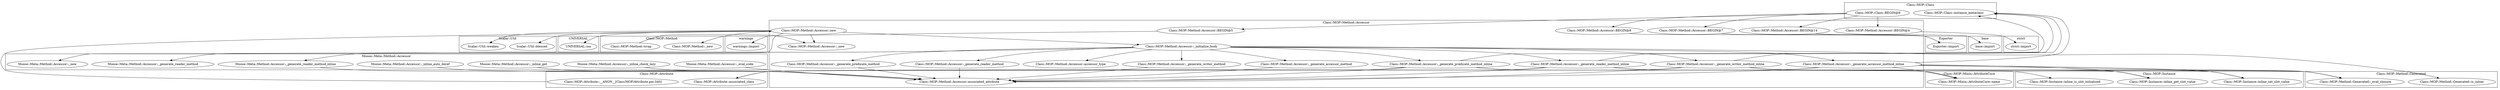 digraph {
graph [overlap=false]
subgraph cluster_warnings {
	label="warnings";
	"warnings::import";
}
subgraph cluster_Scalar_Util {
	label="Scalar::Util";
	"Scalar::Util::blessed";
	"Scalar::Util::weaken";
}
subgraph cluster_UNIVERSAL {
	label="UNIVERSAL";
	"UNIVERSAL::isa";
}
subgraph cluster_Class_MOP_Method_Accessor {
	label="Class::MOP::Method::Accessor";
	"Class::MOP::Method::Accessor::_generate_accessor_method_inline";
	"Class::MOP::Method::Accessor::_generate_writer_method_inline";
	"Class::MOP::Method::Accessor::_generate_predicate_method";
	"Class::MOP::Method::Accessor::_generate_accessor_method";
	"Class::MOP::Method::Accessor::_new";
	"Class::MOP::Method::Accessor::BEGIN@7";
	"Class::MOP::Method::Accessor::BEGIN@14";
	"Class::MOP::Method::Accessor::_initialize_body";
	"Class::MOP::Method::Accessor::accessor_type";
	"Class::MOP::Method::Accessor::BEGIN@5";
	"Class::MOP::Method::Accessor::BEGIN@8";
	"Class::MOP::Method::Accessor::_generate_reader_method_inline";
	"Class::MOP::Method::Accessor::_generate_reader_method";
	"Class::MOP::Method::Accessor::associated_attribute";
	"Class::MOP::Method::Accessor::_generate_writer_method";
	"Class::MOP::Method::Accessor::BEGIN@4";
	"Class::MOP::Method::Accessor::new";
	"Class::MOP::Method::Accessor::_generate_predicate_method_inline";
}
subgraph cluster_base {
	label="base";
	"base::import";
}
subgraph cluster_Class_MOP_Method_Generated {
	label="Class::MOP::Method::Generated";
	"Class::MOP::Method::Generated::_eval_closure";
	"Class::MOP::Method::Generated::is_inline";
}
subgraph cluster_strict {
	label="strict";
	"strict::import";
}
subgraph cluster_Class_MOP_Instance {
	label="Class::MOP::Instance";
	"Class::MOP::Instance::inline_is_slot_initialized";
	"Class::MOP::Instance::inline_get_slot_value";
	"Class::MOP::Instance::inline_set_slot_value";
}
subgraph cluster_Class_MOP_Class {
	label="Class::MOP::Class";
	"Class::MOP::Class::BEGIN@9";
	"Class::MOP::Class::instance_metaclass";
}
subgraph cluster_Exporter {
	label="Exporter";
	"Exporter::import";
}
subgraph cluster_Class_MOP_Attribute {
	label="Class::MOP::Attribute";
	"Class::MOP::Attribute::__ANON__[Class/MOP/Attribute.pm:340]";
	"Class::MOP::Attribute::associated_class";
}
subgraph cluster_Class_MOP_Mixin_AttributeCore {
	label="Class::MOP::Mixin::AttributeCore";
	"Class::MOP::Mixin::AttributeCore::name";
}
subgraph cluster_Moose_Meta_Method_Accessor {
	label="Moose::Meta::Method::Accessor";
	"Moose::Meta::Method::Accessor::_generate_reader_method_inline";
	"Moose::Meta::Method::Accessor::_inline_get";
	"Moose::Meta::Method::Accessor::_inline_auto_deref";
	"Moose::Meta::Method::Accessor::_generate_reader_method";
	"Moose::Meta::Method::Accessor::_eval_code";
	"Moose::Meta::Method::Accessor::_inline_check_lazy";
	"Moose::Meta::Method::Accessor::_new";
}
subgraph cluster_Class_MOP_Method {
	label="Class::MOP::Method";
	"Class::MOP::Method::_new";
	"Class::MOP::Method::wrap";
}
"Class::MOP::Method::Accessor::_initialize_body" -> "Class::MOP::Method::Accessor::_generate_predicate_method";
"Class::MOP::Method::Accessor::BEGIN@7" -> "Exporter::import";
"Class::MOP::Method::Accessor::BEGIN@8" -> "Exporter::import";
"Class::MOP::Method::Accessor::_generate_accessor_method_inline" -> "Class::MOP::Class::instance_metaclass";
"Class::MOP::Method::Accessor::_generate_writer_method_inline" -> "Class::MOP::Class::instance_metaclass";
"Class::MOP::Method::Accessor::_generate_reader_method_inline" -> "Class::MOP::Class::instance_metaclass";
"Class::MOP::Method::Accessor::_generate_predicate_method_inline" -> "Class::MOP::Class::instance_metaclass";
"Class::MOP::Class::BEGIN@9" -> "Class::MOP::Method::Accessor::BEGIN@7";
"Class::MOP::Method::wrap" -> "Class::MOP::Method::Accessor::_new";
"Class::MOP::Method::Accessor::new" -> "Class::MOP::Method::Accessor::_new";
"Class::MOP::Method::Accessor::new" -> "Class::MOP::Method::Accessor::_initialize_body";
"Class::MOP::Method::Accessor::_initialize_body" -> "Class::MOP::Method::Accessor::_generate_reader_method_inline";
"Class::MOP::Method::Accessor::new" -> "Scalar::Util::blessed";
"Class::MOP::Method::Accessor::_initialize_body" -> "Class::MOP::Method::Generated::is_inline";
"Class::MOP::Method::Accessor::_initialize_body" -> "Class::MOP::Method::Accessor::_generate_accessor_method_inline";
"Class::MOP::Method::Accessor::_generate_predicate_method_inline" -> "Class::MOP::Instance::inline_is_slot_initialized";
"Class::MOP::Class::BEGIN@9" -> "Class::MOP::Method::Accessor::BEGIN@5";
"Class::MOP::Method::Accessor::_initialize_body" -> "Class::MOP::Method::Accessor::_generate_reader_method";
"Class::MOP::Method::Accessor::_initialize_body" -> "Class::MOP::Method::Accessor::_generate_writer_method_inline";
"Class::MOP::Method::Accessor::_initialize_body" -> "Class::MOP::Method::Accessor::accessor_type";
"Class::MOP::Method::Accessor::_initialize_body" -> "Class::MOP::Method::Accessor::_generate_writer_method";
"Class::MOP::Method::Accessor::_initialize_body" -> "Moose::Meta::Method::Accessor::_generate_reader_method_inline";
"Class::MOP::Method::Accessor::new" -> "Scalar::Util::weaken";
"Class::MOP::Method::Accessor::_initialize_body" -> "Class::MOP::Method::Accessor::_generate_accessor_method";
"Class::MOP::Method::Accessor::new" -> "Class::MOP::Method::_new";
"Class::MOP::Method::Accessor::BEGIN@14" -> "base::import";
"Class::MOP::Method::Accessor::new" -> "UNIVERSAL::isa";
"Class::MOP::Class::BEGIN@9" -> "Class::MOP::Method::Accessor::BEGIN@8";
"Class::MOP::Method::Accessor::_generate_accessor_method_inline" -> "Class::MOP::Attribute::associated_class";
"Class::MOP::Method::Accessor::_generate_writer_method_inline" -> "Class::MOP::Attribute::associated_class";
"Class::MOP::Method::Accessor::_generate_reader_method_inline" -> "Class::MOP::Attribute::associated_class";
"Class::MOP::Method::Accessor::_generate_predicate_method_inline" -> "Class::MOP::Attribute::associated_class";
"Class::MOP::Method::Accessor::BEGIN@5" -> "warnings::import";
"Class::MOP::Method::Accessor::_generate_accessor_method_inline" -> "Class::MOP::Method::Generated::_eval_closure";
"Class::MOP::Method::Accessor::_generate_writer_method_inline" -> "Class::MOP::Method::Generated::_eval_closure";
"Class::MOP::Method::Accessor::_generate_reader_method_inline" -> "Class::MOP::Method::Generated::_eval_closure";
"Class::MOP::Method::Accessor::_generate_predicate_method_inline" -> "Class::MOP::Method::Generated::_eval_closure";
"Class::MOP::Class::BEGIN@9" -> "Class::MOP::Method::Accessor::BEGIN@14";
"Moose::Meta::Method::Accessor::_generate_reader_method_inline" -> "Class::MOP::Method::Accessor::associated_attribute";
"Class::MOP::Method::Accessor::_generate_accessor_method_inline" -> "Class::MOP::Method::Accessor::associated_attribute";
"Class::MOP::Method::Accessor::_generate_writer_method_inline" -> "Class::MOP::Method::Accessor::associated_attribute";
"Class::MOP::Method::Accessor::_generate_predicate_method" -> "Class::MOP::Method::Accessor::associated_attribute";
"Moose::Meta::Method::Accessor::_inline_auto_deref" -> "Class::MOP::Method::Accessor::associated_attribute";
"Class::MOP::Method::Accessor::_generate_accessor_method" -> "Class::MOP::Method::Accessor::associated_attribute";
"Moose::Meta::Method::Accessor::_eval_code" -> "Class::MOP::Method::Accessor::associated_attribute";
"Moose::Meta::Method::Accessor::_inline_check_lazy" -> "Class::MOP::Method::Accessor::associated_attribute";
"Moose::Meta::Method::Accessor::_inline_get" -> "Class::MOP::Method::Accessor::associated_attribute";
"Class::MOP::Method::Accessor::_generate_reader_method_inline" -> "Class::MOP::Method::Accessor::associated_attribute";
"Class::MOP::Method::Accessor::_generate_reader_method" -> "Class::MOP::Method::Accessor::associated_attribute";
"Class::MOP::Method::Accessor::_generate_writer_method" -> "Class::MOP::Method::Accessor::associated_attribute";
"Class::MOP::Method::Accessor::_generate_predicate_method_inline" -> "Class::MOP::Method::Accessor::associated_attribute";
"Class::MOP::Method::Accessor::_generate_accessor_method_inline" -> "Class::MOP::Mixin::AttributeCore::name";
"Class::MOP::Method::Accessor::_generate_writer_method_inline" -> "Class::MOP::Mixin::AttributeCore::name";
"Class::MOP::Method::Accessor::_generate_reader_method_inline" -> "Class::MOP::Mixin::AttributeCore::name";
"Class::MOP::Method::Accessor::_generate_predicate_method_inline" -> "Class::MOP::Mixin::AttributeCore::name";
"Class::MOP::Method::Accessor::_generate_accessor_method_inline" -> "Class::MOP::Instance::inline_set_slot_value";
"Class::MOP::Method::Accessor::_generate_writer_method_inline" -> "Class::MOP::Instance::inline_set_slot_value";
"Class::MOP::Method::Accessor::_initialize_body" -> "Moose::Meta::Method::Accessor::_generate_reader_method";
"Class::MOP::Method::Accessor::_generate_accessor_method_inline" -> "Class::MOP::Instance::inline_get_slot_value";
"Class::MOP::Method::Accessor::_generate_reader_method_inline" -> "Class::MOP::Instance::inline_get_slot_value";
"Class::MOP::Method::Accessor::new" -> "Moose::Meta::Method::Accessor::_new";
"Class::MOP::Method::Accessor::BEGIN@4" -> "strict::import";
"Class::MOP::Class::BEGIN@9" -> "Class::MOP::Method::Accessor::BEGIN@4";
"Class::MOP::Attribute::__ANON__[Class/MOP/Attribute.pm:340]" -> "Class::MOP::Method::Accessor::new";
"Class::MOP::Method::Accessor::_initialize_body" -> "Class::MOP::Method::Accessor::_generate_predicate_method_inline";
}
